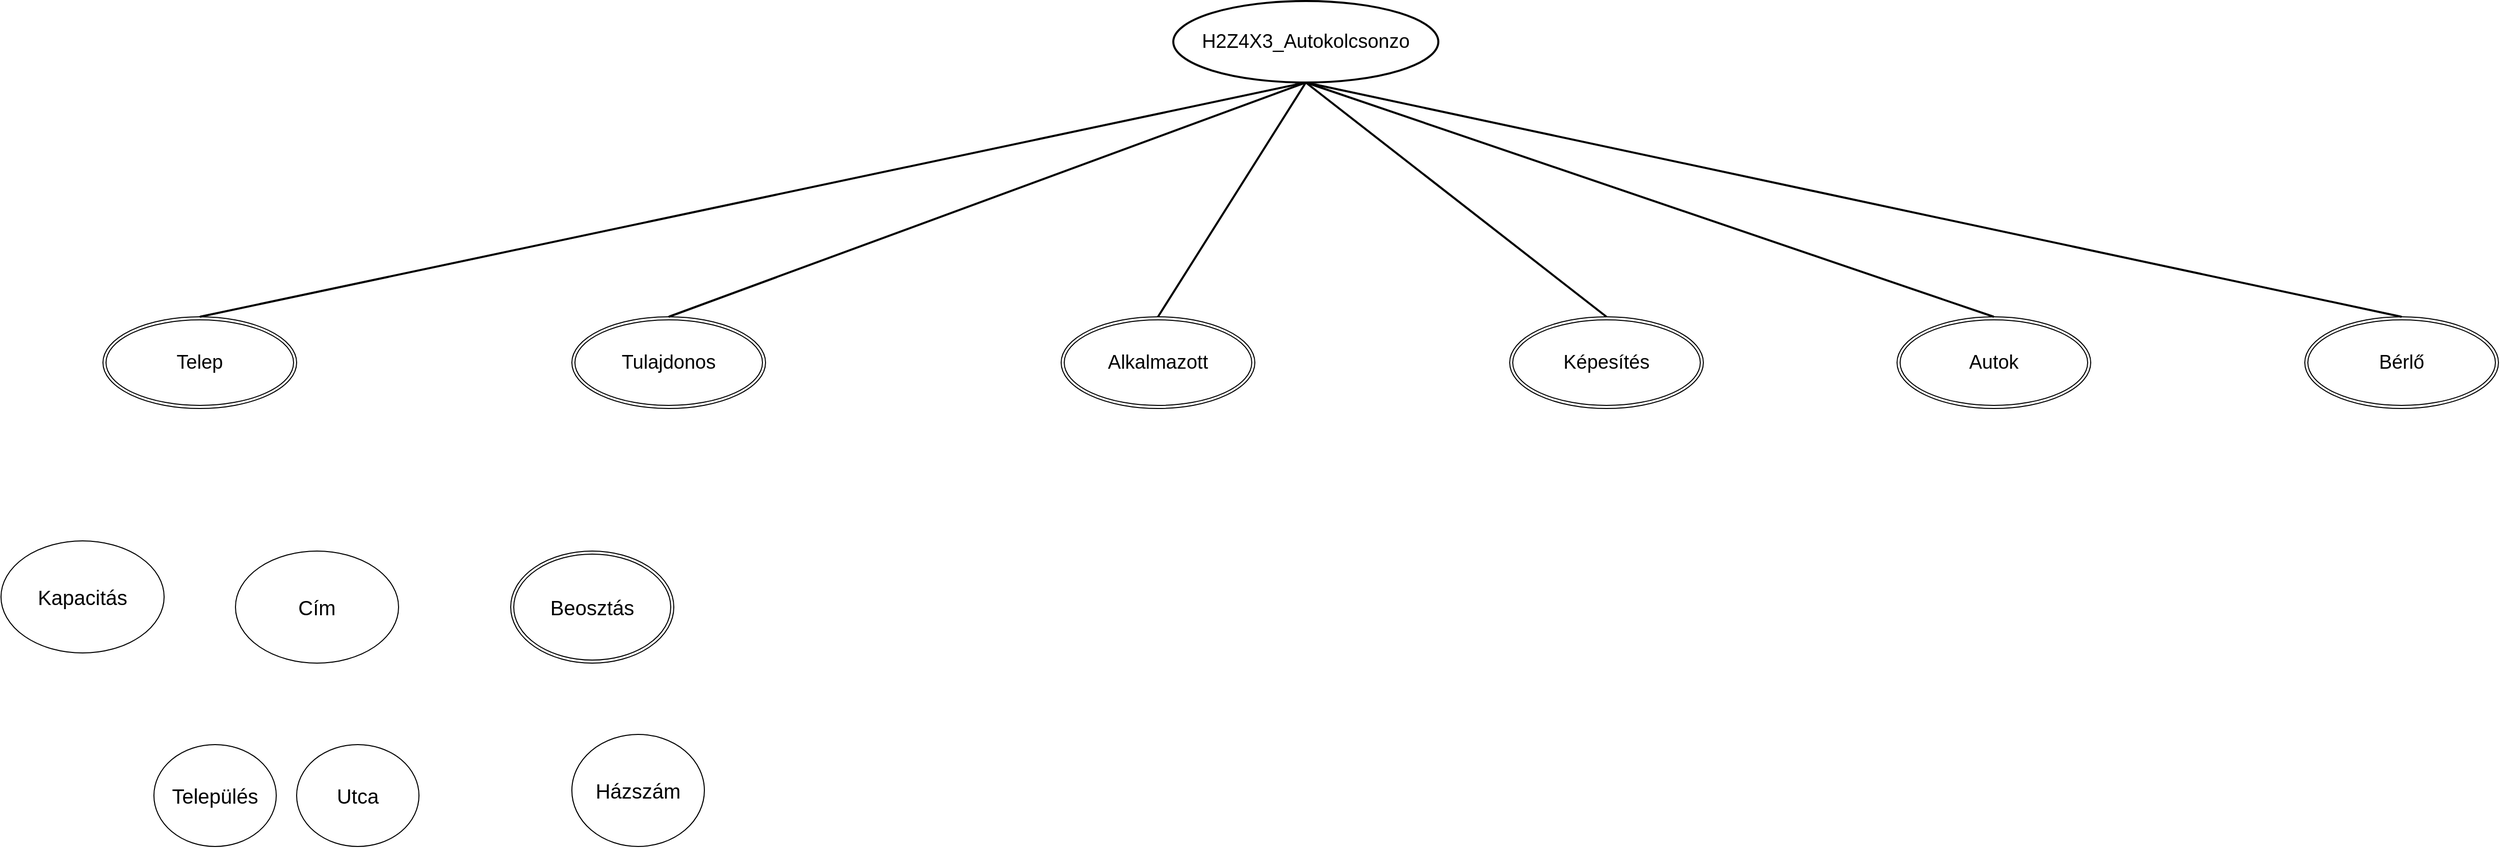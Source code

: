 <mxfile version="22.0.2" type="device">
  <diagram id="R2lEEEUBdFMjLlhIrx00" name="Page-1">
    <mxGraphModel dx="1532" dy="1392" grid="1" gridSize="10" guides="1" tooltips="1" connect="1" arrows="1" fold="1" page="1" pageScale="1" pageWidth="3000" pageHeight="1500" math="0" shadow="0" extFonts="Permanent Marker^https://fonts.googleapis.com/css?family=Permanent+Marker">
      <root>
        <mxCell id="0" />
        <mxCell id="1" parent="0" />
        <mxCell id="rSMVTnY4oHZ8qKoCnQV4-1" value="&lt;font style=&quot;font-size: 19px;&quot;&gt;H2Z4X3_Autokolcsonzo&lt;/font&gt;" style="ellipse;whiteSpace=wrap;html=1;strokeWidth=2;" vertex="1" parent="1">
          <mxGeometry x="1380" y="70" width="260" height="80" as="geometry" />
        </mxCell>
        <mxCell id="rSMVTnY4oHZ8qKoCnQV4-4" value="&lt;font style=&quot;font-size: 19px;&quot;&gt;Telep&lt;/font&gt;" style="ellipse;shape=doubleEllipse;margin=3;whiteSpace=wrap;html=1;align=center;" vertex="1" parent="1">
          <mxGeometry x="330" y="380" width="190" height="90" as="geometry" />
        </mxCell>
        <mxCell id="rSMVTnY4oHZ8qKoCnQV4-5" value="&lt;span style=&quot;font-size: 19px;&quot;&gt;Tulajdonos&lt;/span&gt;" style="ellipse;shape=doubleEllipse;margin=3;whiteSpace=wrap;html=1;align=center;" vertex="1" parent="1">
          <mxGeometry x="790" y="380" width="190" height="90" as="geometry" />
        </mxCell>
        <mxCell id="rSMVTnY4oHZ8qKoCnQV4-6" value="&lt;span style=&quot;font-size: 19px;&quot;&gt;Autok&lt;/span&gt;" style="ellipse;shape=doubleEllipse;margin=3;whiteSpace=wrap;html=1;align=center;" vertex="1" parent="1">
          <mxGeometry x="2090" y="380" width="190" height="90" as="geometry" />
        </mxCell>
        <mxCell id="rSMVTnY4oHZ8qKoCnQV4-7" value="&lt;span style=&quot;font-size: 19px;&quot;&gt;Bérlő&lt;/span&gt;" style="ellipse;shape=doubleEllipse;margin=3;whiteSpace=wrap;html=1;align=center;" vertex="1" parent="1">
          <mxGeometry x="2490" y="380" width="190" height="90" as="geometry" />
        </mxCell>
        <mxCell id="rSMVTnY4oHZ8qKoCnQV4-8" value="&lt;span style=&quot;font-size: 19px;&quot;&gt;Alkalmazott&lt;/span&gt;" style="ellipse;shape=doubleEllipse;margin=3;whiteSpace=wrap;html=1;align=center;" vertex="1" parent="1">
          <mxGeometry x="1270" y="380" width="190" height="90" as="geometry" />
        </mxCell>
        <mxCell id="rSMVTnY4oHZ8qKoCnQV4-9" value="&lt;span style=&quot;font-size: 19px;&quot;&gt;Képesítés&lt;/span&gt;" style="ellipse;shape=doubleEllipse;margin=3;whiteSpace=wrap;html=1;align=center;" vertex="1" parent="1">
          <mxGeometry x="1710" y="380" width="190" height="90" as="geometry" />
        </mxCell>
        <mxCell id="rSMVTnY4oHZ8qKoCnQV4-14" value="" style="endArrow=none;html=1;rounded=0;entryX=0.5;entryY=1;entryDx=0;entryDy=0;exitX=0.5;exitY=0;exitDx=0;exitDy=0;strokeWidth=2;" edge="1" parent="1" source="rSMVTnY4oHZ8qKoCnQV4-4" target="rSMVTnY4oHZ8qKoCnQV4-1">
          <mxGeometry width="50" height="50" relative="1" as="geometry">
            <mxPoint x="1400" y="430" as="sourcePoint" />
            <mxPoint x="1450" y="380" as="targetPoint" />
          </mxGeometry>
        </mxCell>
        <mxCell id="rSMVTnY4oHZ8qKoCnQV4-15" value="" style="endArrow=none;html=1;rounded=0;entryX=0.5;entryY=1;entryDx=0;entryDy=0;exitX=0.5;exitY=0;exitDx=0;exitDy=0;strokeWidth=2;" edge="1" parent="1" source="rSMVTnY4oHZ8qKoCnQV4-5" target="rSMVTnY4oHZ8qKoCnQV4-1">
          <mxGeometry width="50" height="50" relative="1" as="geometry">
            <mxPoint x="735" y="390" as="sourcePoint" />
            <mxPoint x="1520" y="160" as="targetPoint" />
          </mxGeometry>
        </mxCell>
        <mxCell id="rSMVTnY4oHZ8qKoCnQV4-16" value="" style="endArrow=none;html=1;rounded=0;entryX=0.5;entryY=1;entryDx=0;entryDy=0;exitX=0.5;exitY=0;exitDx=0;exitDy=0;strokeWidth=2;" edge="1" parent="1" source="rSMVTnY4oHZ8qKoCnQV4-8" target="rSMVTnY4oHZ8qKoCnQV4-1">
          <mxGeometry width="50" height="50" relative="1" as="geometry">
            <mxPoint x="745" y="400" as="sourcePoint" />
            <mxPoint x="1530" y="170" as="targetPoint" />
          </mxGeometry>
        </mxCell>
        <mxCell id="rSMVTnY4oHZ8qKoCnQV4-17" value="" style="endArrow=none;html=1;rounded=0;entryX=0.5;entryY=1;entryDx=0;entryDy=0;exitX=0.5;exitY=0;exitDx=0;exitDy=0;strokeWidth=2;" edge="1" parent="1" source="rSMVTnY4oHZ8qKoCnQV4-9" target="rSMVTnY4oHZ8qKoCnQV4-1">
          <mxGeometry width="50" height="50" relative="1" as="geometry">
            <mxPoint x="755" y="410" as="sourcePoint" />
            <mxPoint x="1540" y="180" as="targetPoint" />
          </mxGeometry>
        </mxCell>
        <mxCell id="rSMVTnY4oHZ8qKoCnQV4-18" value="" style="endArrow=none;html=1;rounded=0;entryX=0.5;entryY=1;entryDx=0;entryDy=0;exitX=0.5;exitY=0;exitDx=0;exitDy=0;strokeWidth=2;" edge="1" parent="1" source="rSMVTnY4oHZ8qKoCnQV4-6" target="rSMVTnY4oHZ8qKoCnQV4-1">
          <mxGeometry width="50" height="50" relative="1" as="geometry">
            <mxPoint x="765" y="420" as="sourcePoint" />
            <mxPoint x="1550" y="190" as="targetPoint" />
          </mxGeometry>
        </mxCell>
        <mxCell id="rSMVTnY4oHZ8qKoCnQV4-19" value="" style="endArrow=none;html=1;rounded=0;entryX=0.5;entryY=1;entryDx=0;entryDy=0;exitX=0.5;exitY=0;exitDx=0;exitDy=0;strokeWidth=2;" edge="1" parent="1" source="rSMVTnY4oHZ8qKoCnQV4-7" target="rSMVTnY4oHZ8qKoCnQV4-1">
          <mxGeometry width="50" height="50" relative="1" as="geometry">
            <mxPoint x="775" y="430" as="sourcePoint" />
            <mxPoint x="1560" y="200" as="targetPoint" />
          </mxGeometry>
        </mxCell>
        <mxCell id="rSMVTnY4oHZ8qKoCnQV4-21" value="&lt;font style=&quot;font-size: 20px;&quot;&gt;Kapacitás&lt;/font&gt;" style="ellipse;whiteSpace=wrap;html=1;" vertex="1" parent="1">
          <mxGeometry x="230" y="600" width="160" height="110" as="geometry" />
        </mxCell>
        <mxCell id="rSMVTnY4oHZ8qKoCnQV4-22" value="&lt;span style=&quot;font-size: 20px;&quot;&gt;Cím&lt;/span&gt;" style="ellipse;whiteSpace=wrap;html=1;" vertex="1" parent="1">
          <mxGeometry x="460" y="610" width="160" height="110" as="geometry" />
        </mxCell>
        <mxCell id="rSMVTnY4oHZ8qKoCnQV4-23" value="&lt;span style=&quot;font-size: 20px;&quot;&gt;Beosztás&lt;br&gt;&lt;/span&gt;" style="whiteSpace=wrap;html=1;shape=doubleEllipse;perimeter=ellipsePerimeter;margin=3;" vertex="1" parent="1">
          <mxGeometry x="730" y="610" width="160" height="110" as="geometry" />
        </mxCell>
        <mxCell id="rSMVTnY4oHZ8qKoCnQV4-27" value="&lt;span style=&quot;font-size: 20px;&quot;&gt;Település&lt;/span&gt;" style="ellipse;whiteSpace=wrap;html=1;" vertex="1" parent="1">
          <mxGeometry x="380" y="800" width="120" height="100" as="geometry" />
        </mxCell>
        <mxCell id="rSMVTnY4oHZ8qKoCnQV4-28" value="&lt;span style=&quot;font-size: 20px;&quot;&gt;Utca&lt;/span&gt;" style="ellipse;whiteSpace=wrap;html=1;" vertex="1" parent="1">
          <mxGeometry x="520" y="800" width="120" height="100" as="geometry" />
        </mxCell>
        <mxCell id="rSMVTnY4oHZ8qKoCnQV4-29" value="&lt;span style=&quot;font-size: 20px;&quot;&gt;Házszám&lt;/span&gt;" style="ellipse;whiteSpace=wrap;html=1;" vertex="1" parent="1">
          <mxGeometry x="790" y="790" width="130" height="110" as="geometry" />
        </mxCell>
      </root>
    </mxGraphModel>
  </diagram>
</mxfile>
